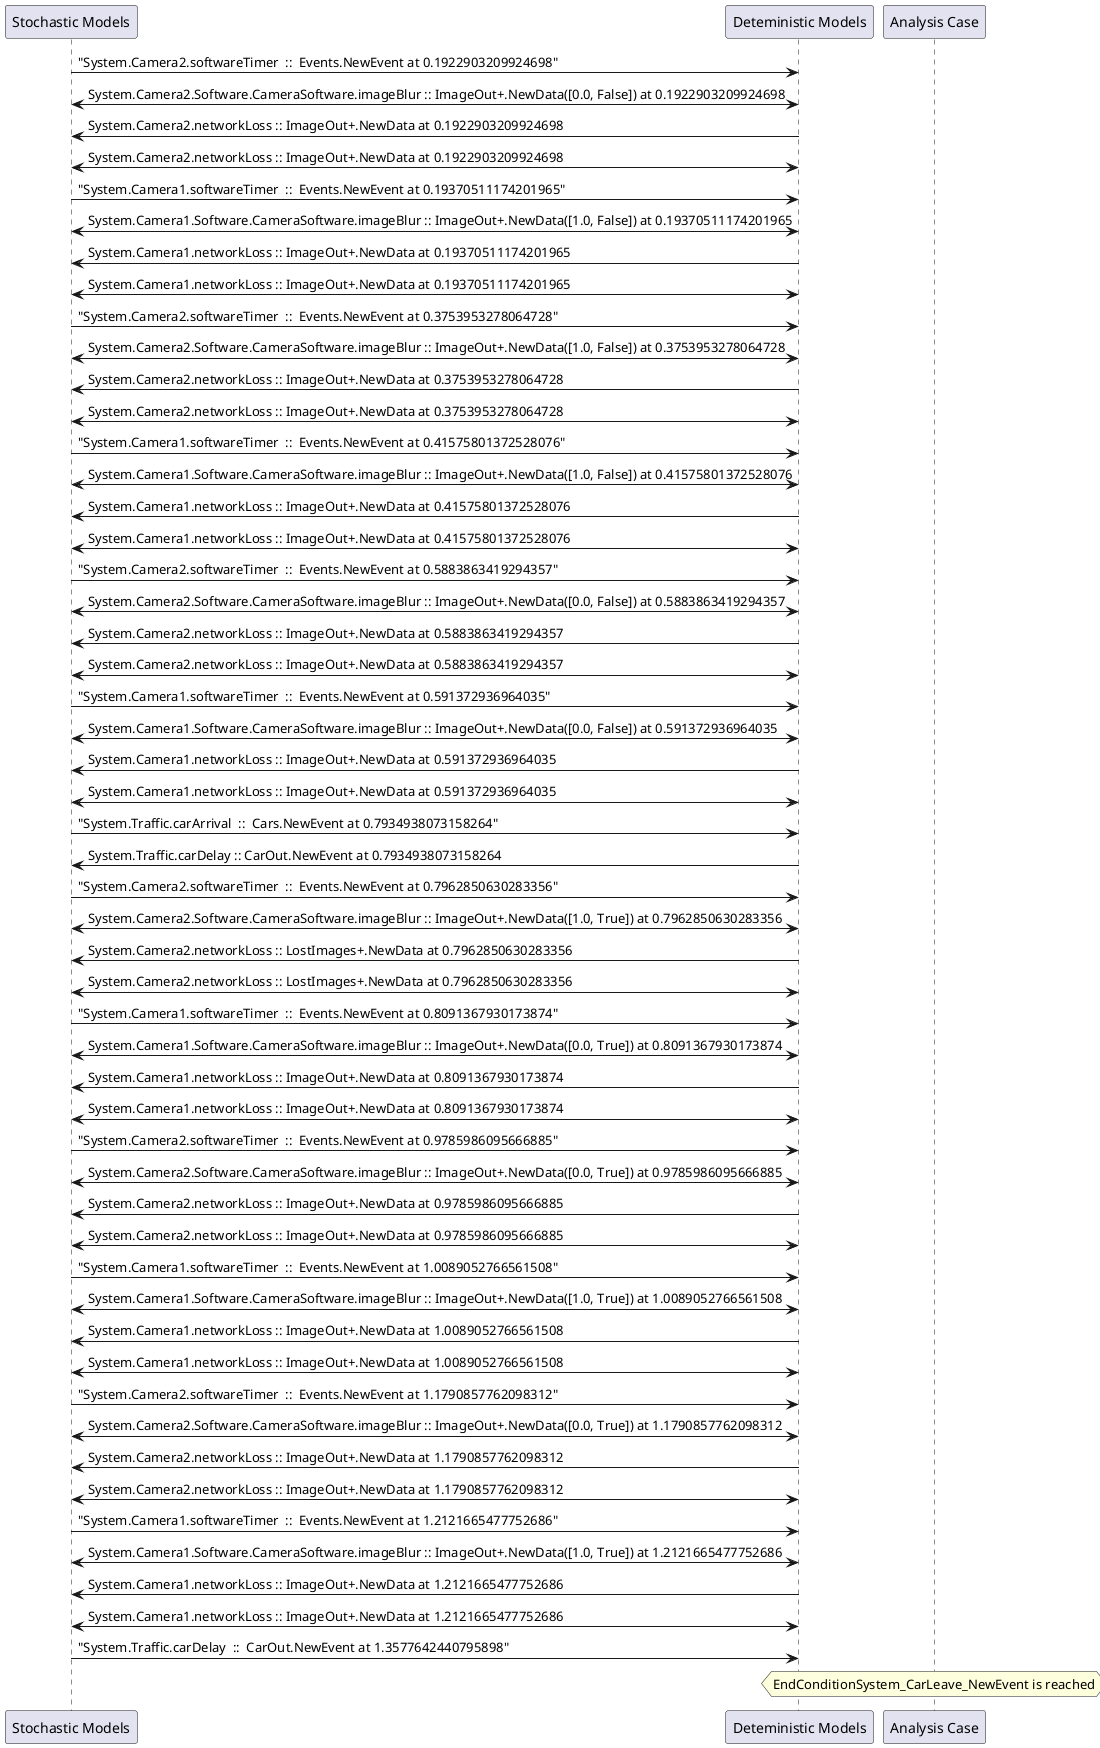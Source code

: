 
	@startuml
	participant "Stochastic Models" as stochmodel
	participant "Deteministic Models" as detmodel
	participant "Analysis Case" as analysis
	{3113_stop} stochmodel -> detmodel : "System.Camera2.softwareTimer  ::  Events.NewEvent at 0.1922903209924698"
detmodel <-> stochmodel : System.Camera2.Software.CameraSoftware.imageBlur :: ImageOut+.NewData([0.0, False]) at 0.1922903209924698
detmodel -> stochmodel : System.Camera2.networkLoss :: ImageOut+.NewData at 0.1922903209924698
detmodel <-> stochmodel : System.Camera2.networkLoss :: ImageOut+.NewData at 0.1922903209924698
{3097_stop} stochmodel -> detmodel : "System.Camera1.softwareTimer  ::  Events.NewEvent at 0.19370511174201965"
detmodel <-> stochmodel : System.Camera1.Software.CameraSoftware.imageBlur :: ImageOut+.NewData([1.0, False]) at 0.19370511174201965
detmodel -> stochmodel : System.Camera1.networkLoss :: ImageOut+.NewData at 0.19370511174201965
detmodel <-> stochmodel : System.Camera1.networkLoss :: ImageOut+.NewData at 0.19370511174201965
{3114_stop} stochmodel -> detmodel : "System.Camera2.softwareTimer  ::  Events.NewEvent at 0.3753953278064728"
detmodel <-> stochmodel : System.Camera2.Software.CameraSoftware.imageBlur :: ImageOut+.NewData([1.0, False]) at 0.3753953278064728
detmodel -> stochmodel : System.Camera2.networkLoss :: ImageOut+.NewData at 0.3753953278064728
detmodel <-> stochmodel : System.Camera2.networkLoss :: ImageOut+.NewData at 0.3753953278064728
{3098_stop} stochmodel -> detmodel : "System.Camera1.softwareTimer  ::  Events.NewEvent at 0.41575801372528076"
detmodel <-> stochmodel : System.Camera1.Software.CameraSoftware.imageBlur :: ImageOut+.NewData([1.0, False]) at 0.41575801372528076
detmodel -> stochmodel : System.Camera1.networkLoss :: ImageOut+.NewData at 0.41575801372528076
detmodel <-> stochmodel : System.Camera1.networkLoss :: ImageOut+.NewData at 0.41575801372528076
{3115_stop} stochmodel -> detmodel : "System.Camera2.softwareTimer  ::  Events.NewEvent at 0.5883863419294357"
detmodel <-> stochmodel : System.Camera2.Software.CameraSoftware.imageBlur :: ImageOut+.NewData([0.0, False]) at 0.5883863419294357
detmodel -> stochmodel : System.Camera2.networkLoss :: ImageOut+.NewData at 0.5883863419294357
detmodel <-> stochmodel : System.Camera2.networkLoss :: ImageOut+.NewData at 0.5883863419294357
{3099_stop} stochmodel -> detmodel : "System.Camera1.softwareTimer  ::  Events.NewEvent at 0.591372936964035"
detmodel <-> stochmodel : System.Camera1.Software.CameraSoftware.imageBlur :: ImageOut+.NewData([0.0, False]) at 0.591372936964035
detmodel -> stochmodel : System.Camera1.networkLoss :: ImageOut+.NewData at 0.591372936964035
detmodel <-> stochmodel : System.Camera1.networkLoss :: ImageOut+.NewData at 0.591372936964035
{3128_stop} stochmodel -> detmodel : "System.Traffic.carArrival  ::  Cars.NewEvent at 0.7934938073158264"
{3134_start} detmodel -> stochmodel : System.Traffic.carDelay :: CarOut.NewEvent at 0.7934938073158264
{3116_stop} stochmodel -> detmodel : "System.Camera2.softwareTimer  ::  Events.NewEvent at 0.7962850630283356"
detmodel <-> stochmodel : System.Camera2.Software.CameraSoftware.imageBlur :: ImageOut+.NewData([1.0, True]) at 0.7962850630283356
detmodel -> stochmodel : System.Camera2.networkLoss :: LostImages+.NewData at 0.7962850630283356
detmodel <-> stochmodel : System.Camera2.networkLoss :: LostImages+.NewData at 0.7962850630283356
{3100_stop} stochmodel -> detmodel : "System.Camera1.softwareTimer  ::  Events.NewEvent at 0.8091367930173874"
detmodel <-> stochmodel : System.Camera1.Software.CameraSoftware.imageBlur :: ImageOut+.NewData([0.0, True]) at 0.8091367930173874
detmodel -> stochmodel : System.Camera1.networkLoss :: ImageOut+.NewData at 0.8091367930173874
detmodel <-> stochmodel : System.Camera1.networkLoss :: ImageOut+.NewData at 0.8091367930173874
{3117_stop} stochmodel -> detmodel : "System.Camera2.softwareTimer  ::  Events.NewEvent at 0.9785986095666885"
detmodel <-> stochmodel : System.Camera2.Software.CameraSoftware.imageBlur :: ImageOut+.NewData([0.0, True]) at 0.9785986095666885
detmodel -> stochmodel : System.Camera2.networkLoss :: ImageOut+.NewData at 0.9785986095666885
detmodel <-> stochmodel : System.Camera2.networkLoss :: ImageOut+.NewData at 0.9785986095666885
{3101_stop} stochmodel -> detmodel : "System.Camera1.softwareTimer  ::  Events.NewEvent at 1.0089052766561508"
detmodel <-> stochmodel : System.Camera1.Software.CameraSoftware.imageBlur :: ImageOut+.NewData([1.0, True]) at 1.0089052766561508
detmodel -> stochmodel : System.Camera1.networkLoss :: ImageOut+.NewData at 1.0089052766561508
detmodel <-> stochmodel : System.Camera1.networkLoss :: ImageOut+.NewData at 1.0089052766561508
{3118_stop} stochmodel -> detmodel : "System.Camera2.softwareTimer  ::  Events.NewEvent at 1.1790857762098312"
detmodel <-> stochmodel : System.Camera2.Software.CameraSoftware.imageBlur :: ImageOut+.NewData([0.0, True]) at 1.1790857762098312
detmodel -> stochmodel : System.Camera2.networkLoss :: ImageOut+.NewData at 1.1790857762098312
detmodel <-> stochmodel : System.Camera2.networkLoss :: ImageOut+.NewData at 1.1790857762098312
{3102_stop} stochmodel -> detmodel : "System.Camera1.softwareTimer  ::  Events.NewEvent at 1.2121665477752686"
detmodel <-> stochmodel : System.Camera1.Software.CameraSoftware.imageBlur :: ImageOut+.NewData([1.0, True]) at 1.2121665477752686
detmodel -> stochmodel : System.Camera1.networkLoss :: ImageOut+.NewData at 1.2121665477752686
detmodel <-> stochmodel : System.Camera1.networkLoss :: ImageOut+.NewData at 1.2121665477752686
{3134_stop} stochmodel -> detmodel : "System.Traffic.carDelay  ::  CarOut.NewEvent at 1.3577642440795898"
{3134_start} <-> {3134_stop} : delay
hnote over analysis 
EndConditionSystem_CarLeave_NewEvent is reached
endnote
@enduml